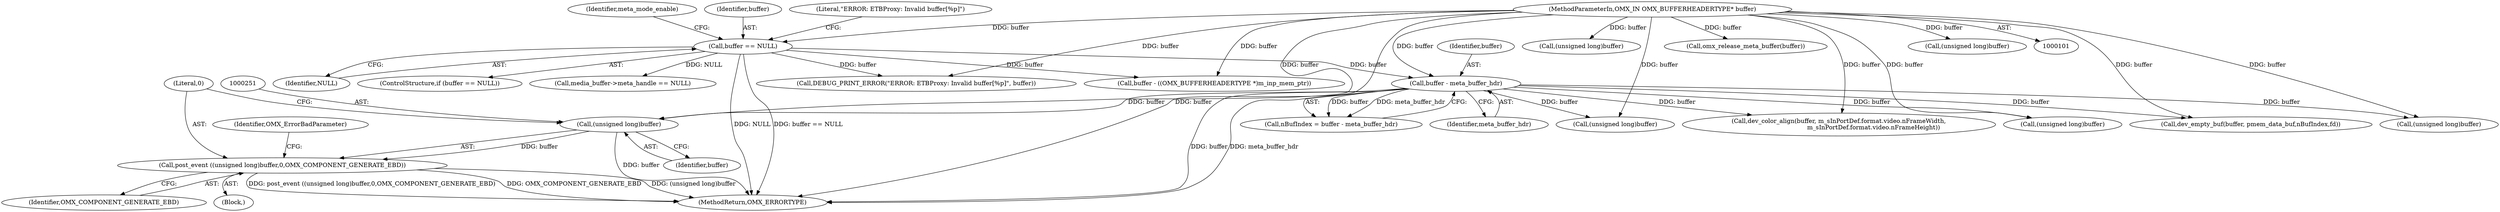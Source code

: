 digraph "0_Android_4ed06d14080d8667d5be14eed200e378cba78345_0@pointer" {
"1000250" [label="(Call,(unsigned long)buffer)"];
"1000159" [label="(Call,buffer - meta_buffer_hdr)"];
"1000138" [label="(Call,buffer == NULL)"];
"1000103" [label="(MethodParameterIn,OMX_IN OMX_BUFFERHEADERTYPE* buffer)"];
"1000249" [label="(Call,post_event ((unsigned long)buffer,0,OMX_COMPONENT_GENERATE_EBD))"];
"1000139" [label="(Identifier,buffer)"];
"1000250" [label="(Call,(unsigned long)buffer)"];
"1000445" [label="(Call,(unsigned long)buffer)"];
"1000490" [label="(Call,(unsigned long)buffer)"];
"1000586" [label="(Call,(unsigned long)buffer)"];
"1000246" [label="(Block,)"];
"1000595" [label="(Call,dev_empty_buf(buffer, pmem_data_buf,nBufIndex,fd))"];
"1000252" [label="(Identifier,buffer)"];
"1000137" [label="(ControlStructure,if (buffer == NULL))"];
"1000143" [label="(Literal,\"ERROR: ETBProxy: Invalid buffer[%p]\")"];
"1000212" [label="(Call,media_buffer->meta_handle == NULL)"];
"1000256" [label="(Identifier,OMX_ErrorBadParameter)"];
"1000249" [label="(Call,post_event ((unsigned long)buffer,0,OMX_COMPONENT_GENERATE_EBD))"];
"1000157" [label="(Call,nBufIndex = buffer - meta_buffer_hdr)"];
"1000604" [label="(Call,omx_release_meta_buffer(buffer))"];
"1000140" [label="(Identifier,NULL)"];
"1000286" [label="(Call,(unsigned long)buffer)"];
"1000161" [label="(Identifier,meta_buffer_hdr)"];
"1000142" [label="(Call,DEBUG_PRINT_ERROR(\"ERROR: ETBProxy: Invalid buffer[%p]\", buffer))"];
"1000138" [label="(Call,buffer == NULL)"];
"1000160" [label="(Identifier,buffer)"];
"1000159" [label="(Call,buffer - meta_buffer_hdr)"];
"1000103" [label="(MethodParameterIn,OMX_IN OMX_BUFFERHEADERTYPE* buffer)"];
"1000623" [label="(MethodReturn,OMX_ERRORTYPE)"];
"1000149" [label="(Identifier,meta_mode_enable)"];
"1000253" [label="(Literal,0)"];
"1000261" [label="(Call,buffer - ((OMX_BUFFERHEADERTYPE *)m_inp_mem_ptr))"];
"1000566" [label="(Call,dev_color_align(buffer, m_sInPortDef.format.video.nFrameWidth,\n                                    m_sInPortDef.format.video.nFrameHeight))"];
"1000607" [label="(Call,(unsigned long)buffer)"];
"1000254" [label="(Identifier,OMX_COMPONENT_GENERATE_EBD)"];
"1000250" -> "1000249"  [label="AST: "];
"1000250" -> "1000252"  [label="CFG: "];
"1000251" -> "1000250"  [label="AST: "];
"1000252" -> "1000250"  [label="AST: "];
"1000253" -> "1000250"  [label="CFG: "];
"1000250" -> "1000623"  [label="DDG: buffer"];
"1000250" -> "1000249"  [label="DDG: buffer"];
"1000159" -> "1000250"  [label="DDG: buffer"];
"1000103" -> "1000250"  [label="DDG: buffer"];
"1000159" -> "1000157"  [label="AST: "];
"1000159" -> "1000161"  [label="CFG: "];
"1000160" -> "1000159"  [label="AST: "];
"1000161" -> "1000159"  [label="AST: "];
"1000157" -> "1000159"  [label="CFG: "];
"1000159" -> "1000623"  [label="DDG: buffer"];
"1000159" -> "1000623"  [label="DDG: meta_buffer_hdr"];
"1000159" -> "1000157"  [label="DDG: buffer"];
"1000159" -> "1000157"  [label="DDG: meta_buffer_hdr"];
"1000138" -> "1000159"  [label="DDG: buffer"];
"1000103" -> "1000159"  [label="DDG: buffer"];
"1000159" -> "1000286"  [label="DDG: buffer"];
"1000159" -> "1000445"  [label="DDG: buffer"];
"1000159" -> "1000490"  [label="DDG: buffer"];
"1000159" -> "1000566"  [label="DDG: buffer"];
"1000159" -> "1000595"  [label="DDG: buffer"];
"1000138" -> "1000137"  [label="AST: "];
"1000138" -> "1000140"  [label="CFG: "];
"1000139" -> "1000138"  [label="AST: "];
"1000140" -> "1000138"  [label="AST: "];
"1000143" -> "1000138"  [label="CFG: "];
"1000149" -> "1000138"  [label="CFG: "];
"1000138" -> "1000623"  [label="DDG: NULL"];
"1000138" -> "1000623"  [label="DDG: buffer == NULL"];
"1000103" -> "1000138"  [label="DDG: buffer"];
"1000138" -> "1000142"  [label="DDG: buffer"];
"1000138" -> "1000212"  [label="DDG: NULL"];
"1000138" -> "1000261"  [label="DDG: buffer"];
"1000103" -> "1000101"  [label="AST: "];
"1000103" -> "1000623"  [label="DDG: buffer"];
"1000103" -> "1000142"  [label="DDG: buffer"];
"1000103" -> "1000261"  [label="DDG: buffer"];
"1000103" -> "1000286"  [label="DDG: buffer"];
"1000103" -> "1000445"  [label="DDG: buffer"];
"1000103" -> "1000490"  [label="DDG: buffer"];
"1000103" -> "1000566"  [label="DDG: buffer"];
"1000103" -> "1000586"  [label="DDG: buffer"];
"1000103" -> "1000595"  [label="DDG: buffer"];
"1000103" -> "1000604"  [label="DDG: buffer"];
"1000103" -> "1000607"  [label="DDG: buffer"];
"1000249" -> "1000246"  [label="AST: "];
"1000249" -> "1000254"  [label="CFG: "];
"1000253" -> "1000249"  [label="AST: "];
"1000254" -> "1000249"  [label="AST: "];
"1000256" -> "1000249"  [label="CFG: "];
"1000249" -> "1000623"  [label="DDG: OMX_COMPONENT_GENERATE_EBD"];
"1000249" -> "1000623"  [label="DDG: (unsigned long)buffer"];
"1000249" -> "1000623"  [label="DDG: post_event ((unsigned long)buffer,0,OMX_COMPONENT_GENERATE_EBD)"];
}
